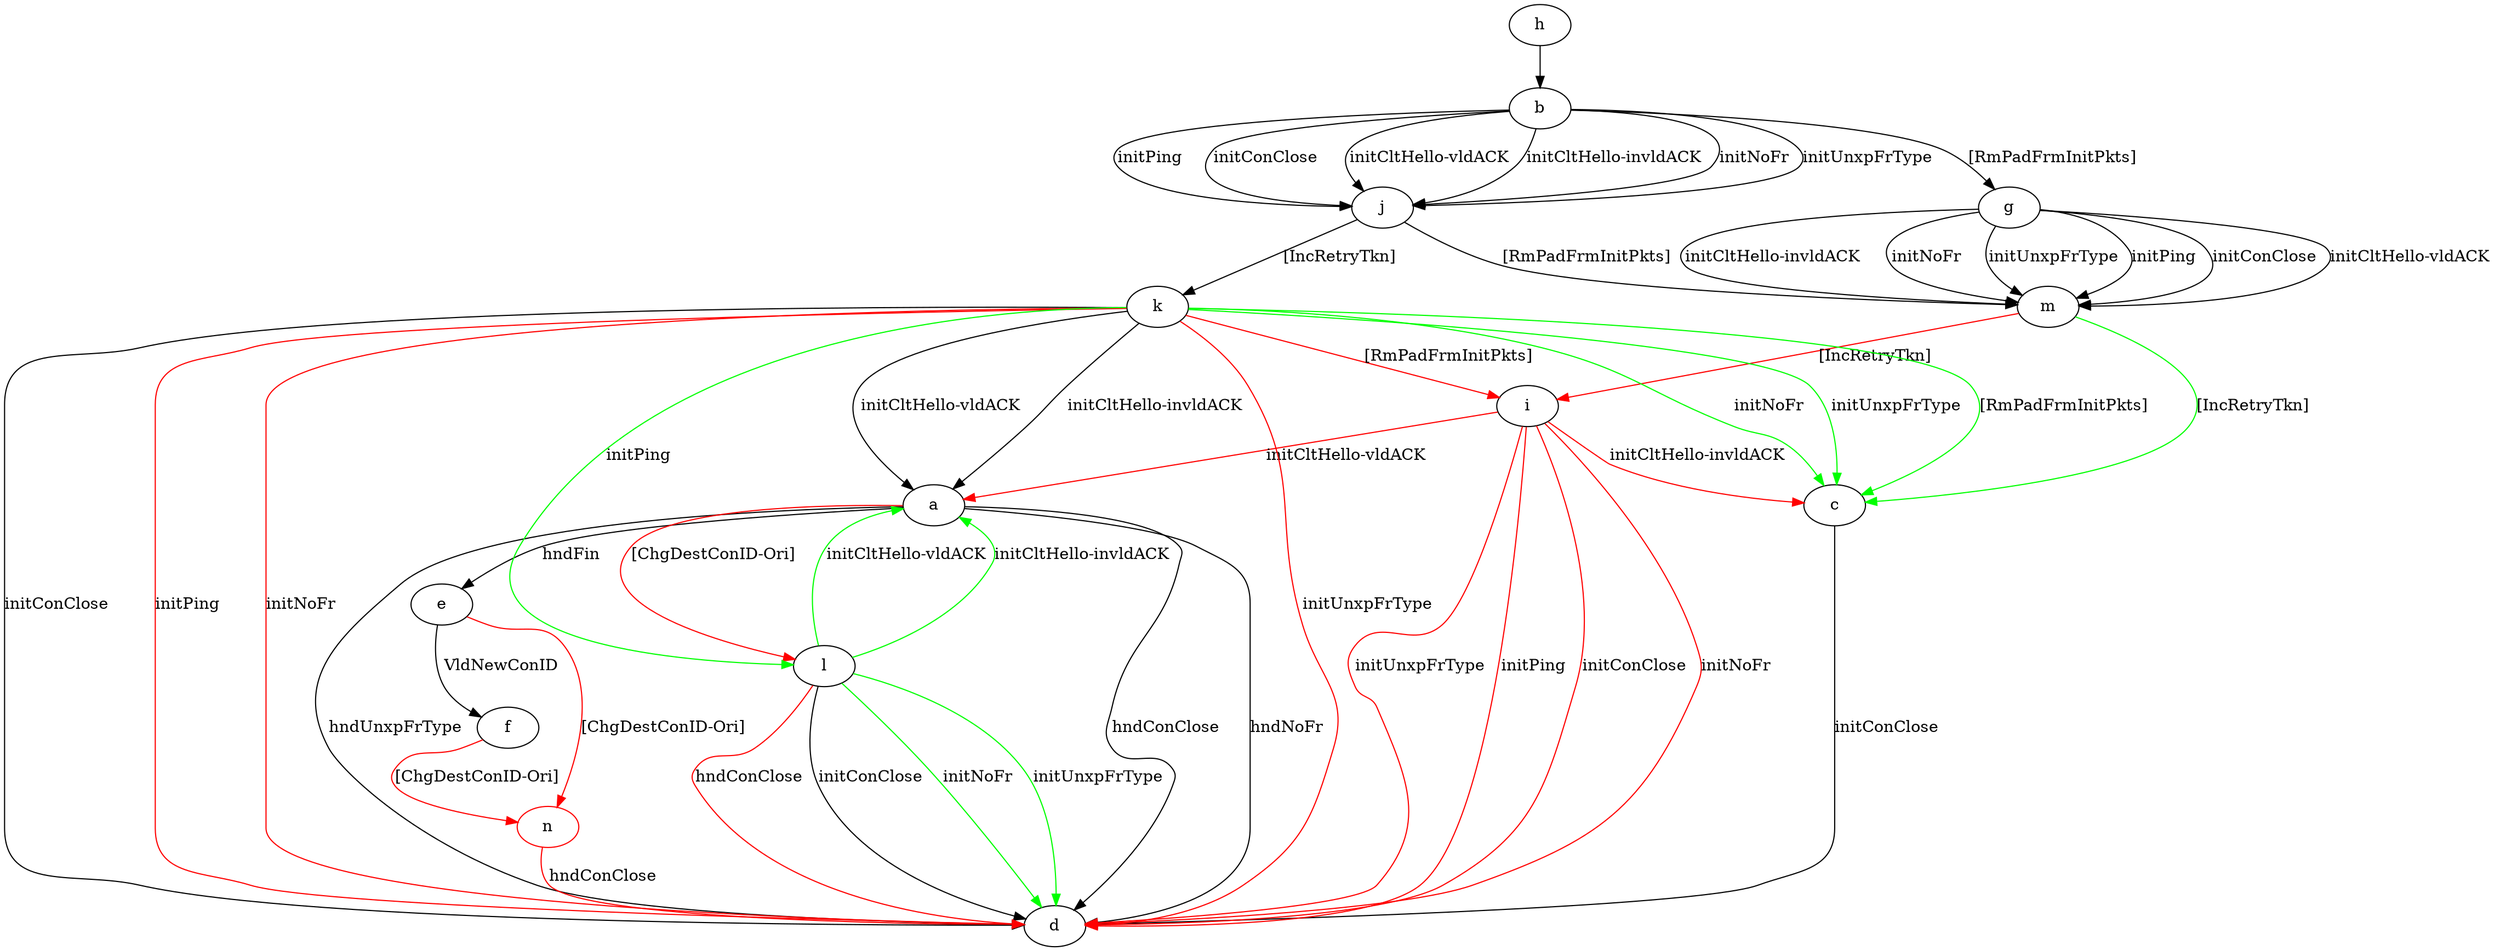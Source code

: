 digraph "" {
	a -> d	[key=0,
		label="hndConClose "];
	a -> d	[key=1,
		label="hndNoFr "];
	a -> d	[key=2,
		label="hndUnxpFrType "];
	a -> e	[key=0,
		label="hndFin "];
	a -> l	[key=0,
		color=red,
		label="[ChgDestConID-Ori] "];
	b -> g	[key=0,
		label="[RmPadFrmInitPkts] "];
	b -> j	[key=0,
		label="initPing "];
	b -> j	[key=1,
		label="initConClose "];
	b -> j	[key=2,
		label="initCltHello-vldACK "];
	b -> j	[key=3,
		label="initCltHello-invldACK "];
	b -> j	[key=4,
		label="initNoFr "];
	b -> j	[key=5,
		label="initUnxpFrType "];
	c -> d	[key=0,
		label="initConClose "];
	e -> f	[key=0,
		label="VldNewConID "];
	n	[color=red];
	e -> n	[key=0,
		color=red,
		label="[ChgDestConID-Ori] "];
	f -> n	[key=0,
		color=red,
		label="[ChgDestConID-Ori] "];
	g -> m	[key=0,
		label="initPing "];
	g -> m	[key=1,
		label="initConClose "];
	g -> m	[key=2,
		label="initCltHello-vldACK "];
	g -> m	[key=3,
		label="initCltHello-invldACK "];
	g -> m	[key=4,
		label="initNoFr "];
	g -> m	[key=5,
		label="initUnxpFrType "];
	h -> b	[key=0];
	i -> a	[key=0,
		color=red,
		label="initCltHello-vldACK "];
	i -> c	[key=0,
		color=red,
		label="initCltHello-invldACK "];
	i -> d	[key=0,
		color=red,
		label="initPing "];
	i -> d	[key=1,
		color=red,
		label="initConClose "];
	i -> d	[key=2,
		color=red,
		label="initNoFr "];
	i -> d	[key=3,
		color=red,
		label="initUnxpFrType "];
	j -> k	[key=0,
		label="[IncRetryTkn] "];
	j -> m	[key=0,
		label="[RmPadFrmInitPkts] "];
	k -> a	[key=0,
		label="initCltHello-vldACK "];
	k -> a	[key=1,
		label="initCltHello-invldACK "];
	k -> c	[key=0,
		color=green,
		label="initNoFr "];
	k -> c	[key=1,
		color=green,
		label="initUnxpFrType "];
	k -> c	[key=2,
		color=green,
		label="[RmPadFrmInitPkts] "];
	k -> d	[key=0,
		label="initConClose "];
	k -> d	[key=1,
		color=red,
		label="initPing "];
	k -> d	[key=2,
		color=red,
		label="initNoFr "];
	k -> d	[key=3,
		color=red,
		label="initUnxpFrType "];
	k -> i	[key=0,
		color=red,
		label="[RmPadFrmInitPkts] "];
	k -> l	[key=0,
		color=green,
		label="initPing "];
	l -> a	[key=0,
		color=green,
		label="initCltHello-vldACK "];
	l -> a	[key=1,
		color=green,
		label="initCltHello-invldACK "];
	l -> d	[key=0,
		label="initConClose "];
	l -> d	[key=1,
		color=green,
		label="initNoFr "];
	l -> d	[key=2,
		color=green,
		label="initUnxpFrType "];
	l -> d	[key=3,
		color=red,
		label="hndConClose "];
	m -> c	[key=0,
		color=green,
		label="[IncRetryTkn] "];
	m -> i	[key=0,
		color=red,
		label="[IncRetryTkn] "];
	n -> d	[key=0,
		color=red,
		label="hndConClose "];
}
